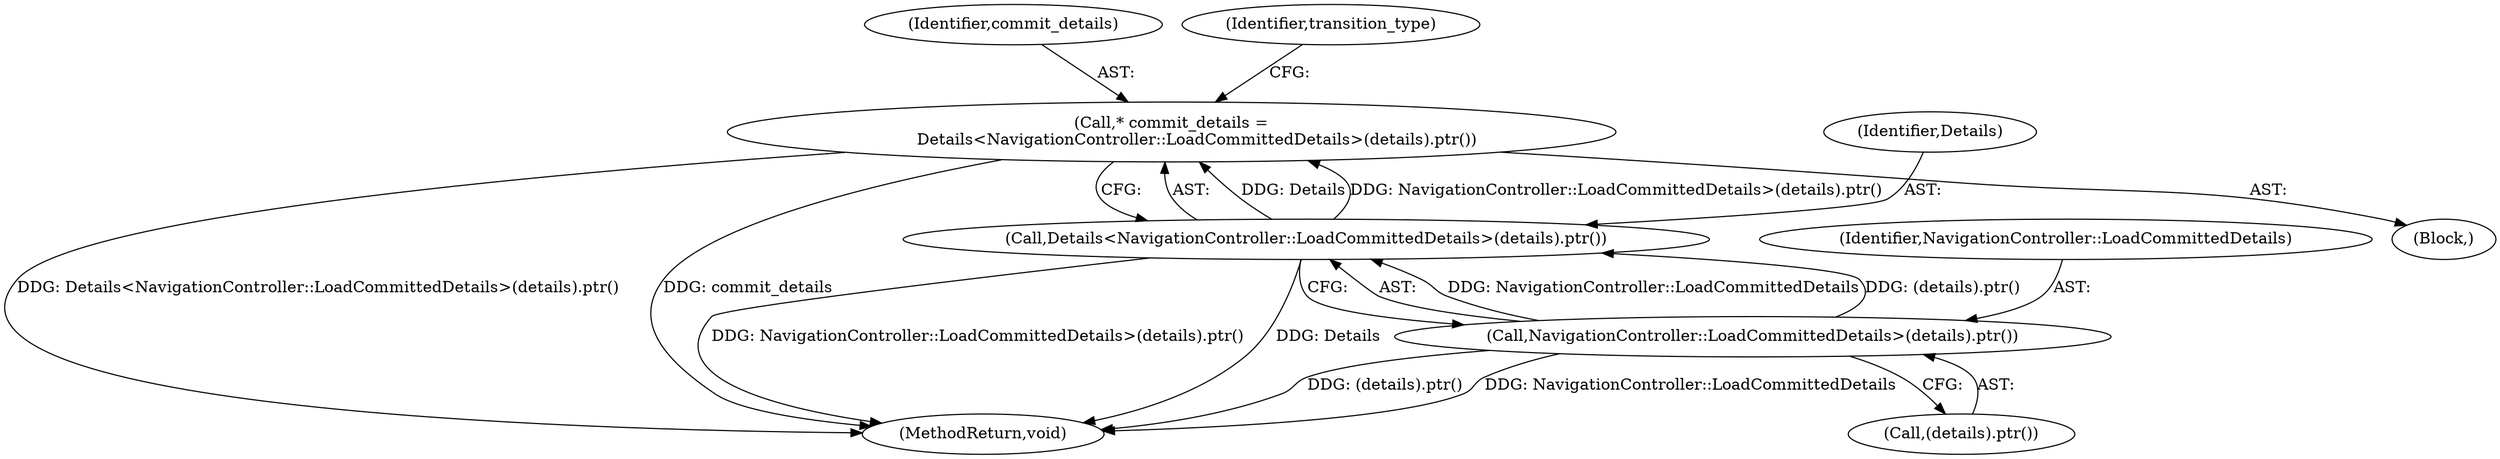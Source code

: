 digraph "0_Chrome_c90c6ca59378d7e86d1a2f28fe96bada35df1508_4@pointer" {
"1000166" [label="(Call,* commit_details =\n          Details<NavigationController::LoadCommittedDetails>(details).ptr())"];
"1000168" [label="(Call,Details<NavigationController::LoadCommittedDetails>(details).ptr())"];
"1000170" [label="(Call,NavigationController::LoadCommittedDetails>(details).ptr())"];
"1000168" [label="(Call,Details<NavigationController::LoadCommittedDetails>(details).ptr())"];
"1000169" [label="(Identifier,Details)"];
"1000170" [label="(Call,NavigationController::LoadCommittedDetails>(details).ptr())"];
"1000166" [label="(Call,* commit_details =\n          Details<NavigationController::LoadCommittedDetails>(details).ptr())"];
"1000171" [label="(Identifier,NavigationController::LoadCommittedDetails)"];
"1000167" [label="(Identifier,commit_details)"];
"1000175" [label="(Identifier,transition_type)"];
"1000164" [label="(Block,)"];
"1000192" [label="(MethodReturn,void)"];
"1000172" [label="(Call,(details).ptr())"];
"1000166" -> "1000164"  [label="AST: "];
"1000166" -> "1000168"  [label="CFG: "];
"1000167" -> "1000166"  [label="AST: "];
"1000168" -> "1000166"  [label="AST: "];
"1000175" -> "1000166"  [label="CFG: "];
"1000166" -> "1000192"  [label="DDG: Details<NavigationController::LoadCommittedDetails>(details).ptr()"];
"1000166" -> "1000192"  [label="DDG: commit_details"];
"1000168" -> "1000166"  [label="DDG: Details"];
"1000168" -> "1000166"  [label="DDG: NavigationController::LoadCommittedDetails>(details).ptr()"];
"1000168" -> "1000170"  [label="CFG: "];
"1000169" -> "1000168"  [label="AST: "];
"1000170" -> "1000168"  [label="AST: "];
"1000168" -> "1000192"  [label="DDG: NavigationController::LoadCommittedDetails>(details).ptr()"];
"1000168" -> "1000192"  [label="DDG: Details"];
"1000170" -> "1000168"  [label="DDG: NavigationController::LoadCommittedDetails"];
"1000170" -> "1000168"  [label="DDG: (details).ptr()"];
"1000170" -> "1000172"  [label="CFG: "];
"1000171" -> "1000170"  [label="AST: "];
"1000172" -> "1000170"  [label="AST: "];
"1000170" -> "1000192"  [label="DDG: (details).ptr()"];
"1000170" -> "1000192"  [label="DDG: NavigationController::LoadCommittedDetails"];
}
